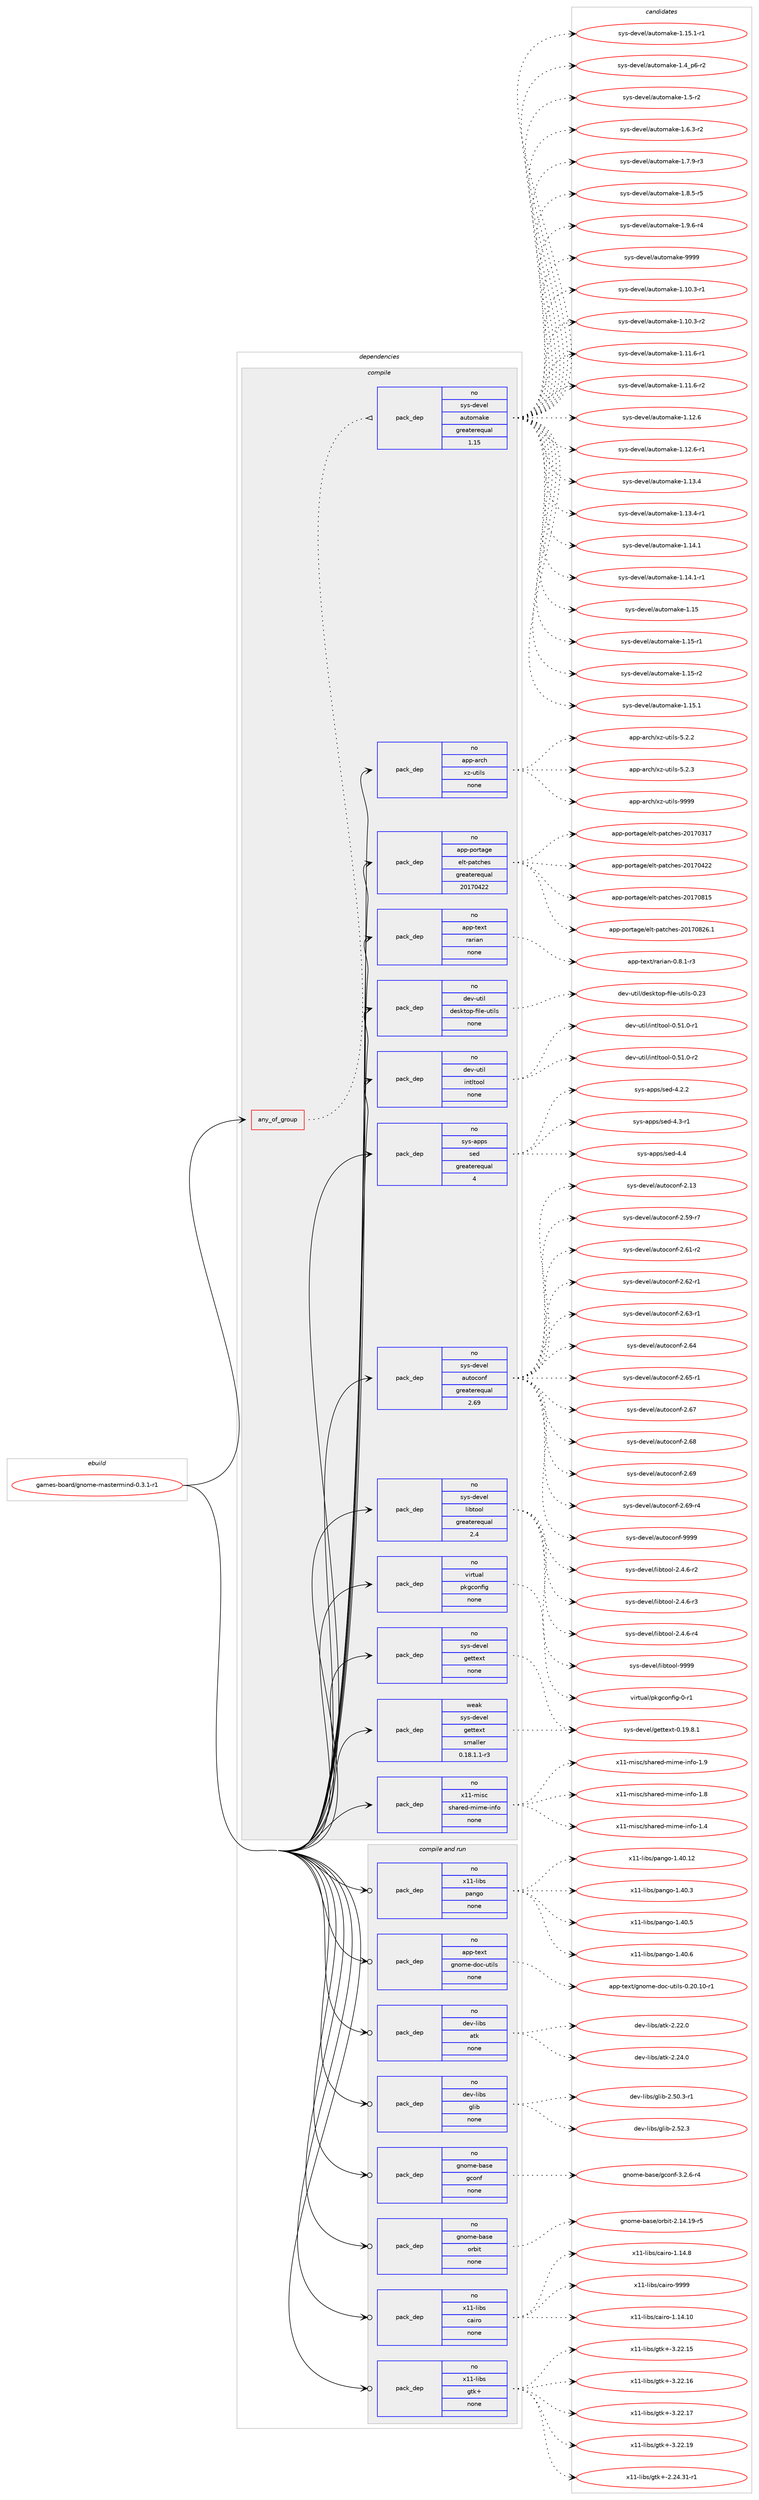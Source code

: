 digraph prolog {

# *************
# Graph options
# *************

newrank=true;
concentrate=true;
compound=true;
graph [rankdir=LR,fontname=Helvetica,fontsize=10,ranksep=1.5];#, ranksep=2.5, nodesep=0.2];
edge  [arrowhead=vee];
node  [fontname=Helvetica,fontsize=10];

# **********
# The ebuild
# **********

subgraph cluster_leftcol {
color=gray;
rank=same;
label=<<i>ebuild</i>>;
id [label="games-board/gnome-mastermind-0.3.1-r1", color=red, width=4, href="../games-board/gnome-mastermind-0.3.1-r1.svg"];
}

# ****************
# The dependencies
# ****************

subgraph cluster_midcol {
color=gray;
label=<<i>dependencies</i>>;
subgraph cluster_compile {
fillcolor="#eeeeee";
style=filled;
label=<<i>compile</i>>;
subgraph any4384 {
dependency295198 [label=<<TABLE BORDER="0" CELLBORDER="1" CELLSPACING="0" CELLPADDING="4"><TR><TD CELLPADDING="10">any_of_group</TD></TR></TABLE>>, shape=none, color=red];subgraph pack211002 {
dependency295199 [label=<<TABLE BORDER="0" CELLBORDER="1" CELLSPACING="0" CELLPADDING="4" WIDTH="220"><TR><TD ROWSPAN="6" CELLPADDING="30">pack_dep</TD></TR><TR><TD WIDTH="110">no</TD></TR><TR><TD>sys-devel</TD></TR><TR><TD>automake</TD></TR><TR><TD>greaterequal</TD></TR><TR><TD>1.15</TD></TR></TABLE>>, shape=none, color=blue];
}
dependency295198:e -> dependency295199:w [weight=20,style="dotted",arrowhead="oinv"];
}
id:e -> dependency295198:w [weight=20,style="solid",arrowhead="vee"];
subgraph pack211003 {
dependency295200 [label=<<TABLE BORDER="0" CELLBORDER="1" CELLSPACING="0" CELLPADDING="4" WIDTH="220"><TR><TD ROWSPAN="6" CELLPADDING="30">pack_dep</TD></TR><TR><TD WIDTH="110">no</TD></TR><TR><TD>app-arch</TD></TR><TR><TD>xz-utils</TD></TR><TR><TD>none</TD></TR><TR><TD></TD></TR></TABLE>>, shape=none, color=blue];
}
id:e -> dependency295200:w [weight=20,style="solid",arrowhead="vee"];
subgraph pack211004 {
dependency295201 [label=<<TABLE BORDER="0" CELLBORDER="1" CELLSPACING="0" CELLPADDING="4" WIDTH="220"><TR><TD ROWSPAN="6" CELLPADDING="30">pack_dep</TD></TR><TR><TD WIDTH="110">no</TD></TR><TR><TD>app-portage</TD></TR><TR><TD>elt-patches</TD></TR><TR><TD>greaterequal</TD></TR><TR><TD>20170422</TD></TR></TABLE>>, shape=none, color=blue];
}
id:e -> dependency295201:w [weight=20,style="solid",arrowhead="vee"];
subgraph pack211005 {
dependency295202 [label=<<TABLE BORDER="0" CELLBORDER="1" CELLSPACING="0" CELLPADDING="4" WIDTH="220"><TR><TD ROWSPAN="6" CELLPADDING="30">pack_dep</TD></TR><TR><TD WIDTH="110">no</TD></TR><TR><TD>app-text</TD></TR><TR><TD>rarian</TD></TR><TR><TD>none</TD></TR><TR><TD></TD></TR></TABLE>>, shape=none, color=blue];
}
id:e -> dependency295202:w [weight=20,style="solid",arrowhead="vee"];
subgraph pack211006 {
dependency295203 [label=<<TABLE BORDER="0" CELLBORDER="1" CELLSPACING="0" CELLPADDING="4" WIDTH="220"><TR><TD ROWSPAN="6" CELLPADDING="30">pack_dep</TD></TR><TR><TD WIDTH="110">no</TD></TR><TR><TD>dev-util</TD></TR><TR><TD>desktop-file-utils</TD></TR><TR><TD>none</TD></TR><TR><TD></TD></TR></TABLE>>, shape=none, color=blue];
}
id:e -> dependency295203:w [weight=20,style="solid",arrowhead="vee"];
subgraph pack211007 {
dependency295204 [label=<<TABLE BORDER="0" CELLBORDER="1" CELLSPACING="0" CELLPADDING="4" WIDTH="220"><TR><TD ROWSPAN="6" CELLPADDING="30">pack_dep</TD></TR><TR><TD WIDTH="110">no</TD></TR><TR><TD>dev-util</TD></TR><TR><TD>intltool</TD></TR><TR><TD>none</TD></TR><TR><TD></TD></TR></TABLE>>, shape=none, color=blue];
}
id:e -> dependency295204:w [weight=20,style="solid",arrowhead="vee"];
subgraph pack211008 {
dependency295205 [label=<<TABLE BORDER="0" CELLBORDER="1" CELLSPACING="0" CELLPADDING="4" WIDTH="220"><TR><TD ROWSPAN="6" CELLPADDING="30">pack_dep</TD></TR><TR><TD WIDTH="110">no</TD></TR><TR><TD>sys-apps</TD></TR><TR><TD>sed</TD></TR><TR><TD>greaterequal</TD></TR><TR><TD>4</TD></TR></TABLE>>, shape=none, color=blue];
}
id:e -> dependency295205:w [weight=20,style="solid",arrowhead="vee"];
subgraph pack211009 {
dependency295206 [label=<<TABLE BORDER="0" CELLBORDER="1" CELLSPACING="0" CELLPADDING="4" WIDTH="220"><TR><TD ROWSPAN="6" CELLPADDING="30">pack_dep</TD></TR><TR><TD WIDTH="110">no</TD></TR><TR><TD>sys-devel</TD></TR><TR><TD>autoconf</TD></TR><TR><TD>greaterequal</TD></TR><TR><TD>2.69</TD></TR></TABLE>>, shape=none, color=blue];
}
id:e -> dependency295206:w [weight=20,style="solid",arrowhead="vee"];
subgraph pack211010 {
dependency295207 [label=<<TABLE BORDER="0" CELLBORDER="1" CELLSPACING="0" CELLPADDING="4" WIDTH="220"><TR><TD ROWSPAN="6" CELLPADDING="30">pack_dep</TD></TR><TR><TD WIDTH="110">no</TD></TR><TR><TD>sys-devel</TD></TR><TR><TD>gettext</TD></TR><TR><TD>none</TD></TR><TR><TD></TD></TR></TABLE>>, shape=none, color=blue];
}
id:e -> dependency295207:w [weight=20,style="solid",arrowhead="vee"];
subgraph pack211011 {
dependency295208 [label=<<TABLE BORDER="0" CELLBORDER="1" CELLSPACING="0" CELLPADDING="4" WIDTH="220"><TR><TD ROWSPAN="6" CELLPADDING="30">pack_dep</TD></TR><TR><TD WIDTH="110">no</TD></TR><TR><TD>sys-devel</TD></TR><TR><TD>libtool</TD></TR><TR><TD>greaterequal</TD></TR><TR><TD>2.4</TD></TR></TABLE>>, shape=none, color=blue];
}
id:e -> dependency295208:w [weight=20,style="solid",arrowhead="vee"];
subgraph pack211012 {
dependency295209 [label=<<TABLE BORDER="0" CELLBORDER="1" CELLSPACING="0" CELLPADDING="4" WIDTH="220"><TR><TD ROWSPAN="6" CELLPADDING="30">pack_dep</TD></TR><TR><TD WIDTH="110">no</TD></TR><TR><TD>virtual</TD></TR><TR><TD>pkgconfig</TD></TR><TR><TD>none</TD></TR><TR><TD></TD></TR></TABLE>>, shape=none, color=blue];
}
id:e -> dependency295209:w [weight=20,style="solid",arrowhead="vee"];
subgraph pack211013 {
dependency295210 [label=<<TABLE BORDER="0" CELLBORDER="1" CELLSPACING="0" CELLPADDING="4" WIDTH="220"><TR><TD ROWSPAN="6" CELLPADDING="30">pack_dep</TD></TR><TR><TD WIDTH="110">no</TD></TR><TR><TD>x11-misc</TD></TR><TR><TD>shared-mime-info</TD></TR><TR><TD>none</TD></TR><TR><TD></TD></TR></TABLE>>, shape=none, color=blue];
}
id:e -> dependency295210:w [weight=20,style="solid",arrowhead="vee"];
subgraph pack211014 {
dependency295211 [label=<<TABLE BORDER="0" CELLBORDER="1" CELLSPACING="0" CELLPADDING="4" WIDTH="220"><TR><TD ROWSPAN="6" CELLPADDING="30">pack_dep</TD></TR><TR><TD WIDTH="110">weak</TD></TR><TR><TD>sys-devel</TD></TR><TR><TD>gettext</TD></TR><TR><TD>smaller</TD></TR><TR><TD>0.18.1.1-r3</TD></TR></TABLE>>, shape=none, color=blue];
}
id:e -> dependency295211:w [weight=20,style="solid",arrowhead="vee"];
}
subgraph cluster_compileandrun {
fillcolor="#eeeeee";
style=filled;
label=<<i>compile and run</i>>;
subgraph pack211015 {
dependency295212 [label=<<TABLE BORDER="0" CELLBORDER="1" CELLSPACING="0" CELLPADDING="4" WIDTH="220"><TR><TD ROWSPAN="6" CELLPADDING="30">pack_dep</TD></TR><TR><TD WIDTH="110">no</TD></TR><TR><TD>app-text</TD></TR><TR><TD>gnome-doc-utils</TD></TR><TR><TD>none</TD></TR><TR><TD></TD></TR></TABLE>>, shape=none, color=blue];
}
id:e -> dependency295212:w [weight=20,style="solid",arrowhead="odotvee"];
subgraph pack211016 {
dependency295213 [label=<<TABLE BORDER="0" CELLBORDER="1" CELLSPACING="0" CELLPADDING="4" WIDTH="220"><TR><TD ROWSPAN="6" CELLPADDING="30">pack_dep</TD></TR><TR><TD WIDTH="110">no</TD></TR><TR><TD>dev-libs</TD></TR><TR><TD>atk</TD></TR><TR><TD>none</TD></TR><TR><TD></TD></TR></TABLE>>, shape=none, color=blue];
}
id:e -> dependency295213:w [weight=20,style="solid",arrowhead="odotvee"];
subgraph pack211017 {
dependency295214 [label=<<TABLE BORDER="0" CELLBORDER="1" CELLSPACING="0" CELLPADDING="4" WIDTH="220"><TR><TD ROWSPAN="6" CELLPADDING="30">pack_dep</TD></TR><TR><TD WIDTH="110">no</TD></TR><TR><TD>dev-libs</TD></TR><TR><TD>glib</TD></TR><TR><TD>none</TD></TR><TR><TD></TD></TR></TABLE>>, shape=none, color=blue];
}
id:e -> dependency295214:w [weight=20,style="solid",arrowhead="odotvee"];
subgraph pack211018 {
dependency295215 [label=<<TABLE BORDER="0" CELLBORDER="1" CELLSPACING="0" CELLPADDING="4" WIDTH="220"><TR><TD ROWSPAN="6" CELLPADDING="30">pack_dep</TD></TR><TR><TD WIDTH="110">no</TD></TR><TR><TD>gnome-base</TD></TR><TR><TD>gconf</TD></TR><TR><TD>none</TD></TR><TR><TD></TD></TR></TABLE>>, shape=none, color=blue];
}
id:e -> dependency295215:w [weight=20,style="solid",arrowhead="odotvee"];
subgraph pack211019 {
dependency295216 [label=<<TABLE BORDER="0" CELLBORDER="1" CELLSPACING="0" CELLPADDING="4" WIDTH="220"><TR><TD ROWSPAN="6" CELLPADDING="30">pack_dep</TD></TR><TR><TD WIDTH="110">no</TD></TR><TR><TD>gnome-base</TD></TR><TR><TD>orbit</TD></TR><TR><TD>none</TD></TR><TR><TD></TD></TR></TABLE>>, shape=none, color=blue];
}
id:e -> dependency295216:w [weight=20,style="solid",arrowhead="odotvee"];
subgraph pack211020 {
dependency295217 [label=<<TABLE BORDER="0" CELLBORDER="1" CELLSPACING="0" CELLPADDING="4" WIDTH="220"><TR><TD ROWSPAN="6" CELLPADDING="30">pack_dep</TD></TR><TR><TD WIDTH="110">no</TD></TR><TR><TD>x11-libs</TD></TR><TR><TD>cairo</TD></TR><TR><TD>none</TD></TR><TR><TD></TD></TR></TABLE>>, shape=none, color=blue];
}
id:e -> dependency295217:w [weight=20,style="solid",arrowhead="odotvee"];
subgraph pack211021 {
dependency295218 [label=<<TABLE BORDER="0" CELLBORDER="1" CELLSPACING="0" CELLPADDING="4" WIDTH="220"><TR><TD ROWSPAN="6" CELLPADDING="30">pack_dep</TD></TR><TR><TD WIDTH="110">no</TD></TR><TR><TD>x11-libs</TD></TR><TR><TD>gtk+</TD></TR><TR><TD>none</TD></TR><TR><TD></TD></TR></TABLE>>, shape=none, color=blue];
}
id:e -> dependency295218:w [weight=20,style="solid",arrowhead="odotvee"];
subgraph pack211022 {
dependency295219 [label=<<TABLE BORDER="0" CELLBORDER="1" CELLSPACING="0" CELLPADDING="4" WIDTH="220"><TR><TD ROWSPAN="6" CELLPADDING="30">pack_dep</TD></TR><TR><TD WIDTH="110">no</TD></TR><TR><TD>x11-libs</TD></TR><TR><TD>pango</TD></TR><TR><TD>none</TD></TR><TR><TD></TD></TR></TABLE>>, shape=none, color=blue];
}
id:e -> dependency295219:w [weight=20,style="solid",arrowhead="odotvee"];
}
subgraph cluster_run {
fillcolor="#eeeeee";
style=filled;
label=<<i>run</i>>;
}
}

# **************
# The candidates
# **************

subgraph cluster_choices {
rank=same;
color=gray;
label=<<i>candidates</i>>;

subgraph choice211002 {
color=black;
nodesep=1;
choice11512111545100101118101108479711711611110997107101454946494846514511449 [label="sys-devel/automake-1.10.3-r1", color=red, width=4,href="../sys-devel/automake-1.10.3-r1.svg"];
choice11512111545100101118101108479711711611110997107101454946494846514511450 [label="sys-devel/automake-1.10.3-r2", color=red, width=4,href="../sys-devel/automake-1.10.3-r2.svg"];
choice11512111545100101118101108479711711611110997107101454946494946544511449 [label="sys-devel/automake-1.11.6-r1", color=red, width=4,href="../sys-devel/automake-1.11.6-r1.svg"];
choice11512111545100101118101108479711711611110997107101454946494946544511450 [label="sys-devel/automake-1.11.6-r2", color=red, width=4,href="../sys-devel/automake-1.11.6-r2.svg"];
choice1151211154510010111810110847971171161111099710710145494649504654 [label="sys-devel/automake-1.12.6", color=red, width=4,href="../sys-devel/automake-1.12.6.svg"];
choice11512111545100101118101108479711711611110997107101454946495046544511449 [label="sys-devel/automake-1.12.6-r1", color=red, width=4,href="../sys-devel/automake-1.12.6-r1.svg"];
choice1151211154510010111810110847971171161111099710710145494649514652 [label="sys-devel/automake-1.13.4", color=red, width=4,href="../sys-devel/automake-1.13.4.svg"];
choice11512111545100101118101108479711711611110997107101454946495146524511449 [label="sys-devel/automake-1.13.4-r1", color=red, width=4,href="../sys-devel/automake-1.13.4-r1.svg"];
choice1151211154510010111810110847971171161111099710710145494649524649 [label="sys-devel/automake-1.14.1", color=red, width=4,href="../sys-devel/automake-1.14.1.svg"];
choice11512111545100101118101108479711711611110997107101454946495246494511449 [label="sys-devel/automake-1.14.1-r1", color=red, width=4,href="../sys-devel/automake-1.14.1-r1.svg"];
choice115121115451001011181011084797117116111109971071014549464953 [label="sys-devel/automake-1.15", color=red, width=4,href="../sys-devel/automake-1.15.svg"];
choice1151211154510010111810110847971171161111099710710145494649534511449 [label="sys-devel/automake-1.15-r1", color=red, width=4,href="../sys-devel/automake-1.15-r1.svg"];
choice1151211154510010111810110847971171161111099710710145494649534511450 [label="sys-devel/automake-1.15-r2", color=red, width=4,href="../sys-devel/automake-1.15-r2.svg"];
choice1151211154510010111810110847971171161111099710710145494649534649 [label="sys-devel/automake-1.15.1", color=red, width=4,href="../sys-devel/automake-1.15.1.svg"];
choice11512111545100101118101108479711711611110997107101454946495346494511449 [label="sys-devel/automake-1.15.1-r1", color=red, width=4,href="../sys-devel/automake-1.15.1-r1.svg"];
choice115121115451001011181011084797117116111109971071014549465295112544511450 [label="sys-devel/automake-1.4_p6-r2", color=red, width=4,href="../sys-devel/automake-1.4_p6-r2.svg"];
choice11512111545100101118101108479711711611110997107101454946534511450 [label="sys-devel/automake-1.5-r2", color=red, width=4,href="../sys-devel/automake-1.5-r2.svg"];
choice115121115451001011181011084797117116111109971071014549465446514511450 [label="sys-devel/automake-1.6.3-r2", color=red, width=4,href="../sys-devel/automake-1.6.3-r2.svg"];
choice115121115451001011181011084797117116111109971071014549465546574511451 [label="sys-devel/automake-1.7.9-r3", color=red, width=4,href="../sys-devel/automake-1.7.9-r3.svg"];
choice115121115451001011181011084797117116111109971071014549465646534511453 [label="sys-devel/automake-1.8.5-r5", color=red, width=4,href="../sys-devel/automake-1.8.5-r5.svg"];
choice115121115451001011181011084797117116111109971071014549465746544511452 [label="sys-devel/automake-1.9.6-r4", color=red, width=4,href="../sys-devel/automake-1.9.6-r4.svg"];
choice115121115451001011181011084797117116111109971071014557575757 [label="sys-devel/automake-9999", color=red, width=4,href="../sys-devel/automake-9999.svg"];
dependency295199:e -> choice11512111545100101118101108479711711611110997107101454946494846514511449:w [style=dotted,weight="100"];
dependency295199:e -> choice11512111545100101118101108479711711611110997107101454946494846514511450:w [style=dotted,weight="100"];
dependency295199:e -> choice11512111545100101118101108479711711611110997107101454946494946544511449:w [style=dotted,weight="100"];
dependency295199:e -> choice11512111545100101118101108479711711611110997107101454946494946544511450:w [style=dotted,weight="100"];
dependency295199:e -> choice1151211154510010111810110847971171161111099710710145494649504654:w [style=dotted,weight="100"];
dependency295199:e -> choice11512111545100101118101108479711711611110997107101454946495046544511449:w [style=dotted,weight="100"];
dependency295199:e -> choice1151211154510010111810110847971171161111099710710145494649514652:w [style=dotted,weight="100"];
dependency295199:e -> choice11512111545100101118101108479711711611110997107101454946495146524511449:w [style=dotted,weight="100"];
dependency295199:e -> choice1151211154510010111810110847971171161111099710710145494649524649:w [style=dotted,weight="100"];
dependency295199:e -> choice11512111545100101118101108479711711611110997107101454946495246494511449:w [style=dotted,weight="100"];
dependency295199:e -> choice115121115451001011181011084797117116111109971071014549464953:w [style=dotted,weight="100"];
dependency295199:e -> choice1151211154510010111810110847971171161111099710710145494649534511449:w [style=dotted,weight="100"];
dependency295199:e -> choice1151211154510010111810110847971171161111099710710145494649534511450:w [style=dotted,weight="100"];
dependency295199:e -> choice1151211154510010111810110847971171161111099710710145494649534649:w [style=dotted,weight="100"];
dependency295199:e -> choice11512111545100101118101108479711711611110997107101454946495346494511449:w [style=dotted,weight="100"];
dependency295199:e -> choice115121115451001011181011084797117116111109971071014549465295112544511450:w [style=dotted,weight="100"];
dependency295199:e -> choice11512111545100101118101108479711711611110997107101454946534511450:w [style=dotted,weight="100"];
dependency295199:e -> choice115121115451001011181011084797117116111109971071014549465446514511450:w [style=dotted,weight="100"];
dependency295199:e -> choice115121115451001011181011084797117116111109971071014549465546574511451:w [style=dotted,weight="100"];
dependency295199:e -> choice115121115451001011181011084797117116111109971071014549465646534511453:w [style=dotted,weight="100"];
dependency295199:e -> choice115121115451001011181011084797117116111109971071014549465746544511452:w [style=dotted,weight="100"];
dependency295199:e -> choice115121115451001011181011084797117116111109971071014557575757:w [style=dotted,weight="100"];
}
subgraph choice211003 {
color=black;
nodesep=1;
choice971121124597114991044712012245117116105108115455346504650 [label="app-arch/xz-utils-5.2.2", color=red, width=4,href="../app-arch/xz-utils-5.2.2.svg"];
choice971121124597114991044712012245117116105108115455346504651 [label="app-arch/xz-utils-5.2.3", color=red, width=4,href="../app-arch/xz-utils-5.2.3.svg"];
choice9711211245971149910447120122451171161051081154557575757 [label="app-arch/xz-utils-9999", color=red, width=4,href="../app-arch/xz-utils-9999.svg"];
dependency295200:e -> choice971121124597114991044712012245117116105108115455346504650:w [style=dotted,weight="100"];
dependency295200:e -> choice971121124597114991044712012245117116105108115455346504651:w [style=dotted,weight="100"];
dependency295200:e -> choice9711211245971149910447120122451171161051081154557575757:w [style=dotted,weight="100"];
}
subgraph choice211004 {
color=black;
nodesep=1;
choice97112112451121111141169710310147101108116451129711699104101115455048495548514955 [label="app-portage/elt-patches-20170317", color=red, width=4,href="../app-portage/elt-patches-20170317.svg"];
choice97112112451121111141169710310147101108116451129711699104101115455048495548525050 [label="app-portage/elt-patches-20170422", color=red, width=4,href="../app-portage/elt-patches-20170422.svg"];
choice97112112451121111141169710310147101108116451129711699104101115455048495548564953 [label="app-portage/elt-patches-20170815", color=red, width=4,href="../app-portage/elt-patches-20170815.svg"];
choice971121124511211111411697103101471011081164511297116991041011154550484955485650544649 [label="app-portage/elt-patches-20170826.1", color=red, width=4,href="../app-portage/elt-patches-20170826.1.svg"];
dependency295201:e -> choice97112112451121111141169710310147101108116451129711699104101115455048495548514955:w [style=dotted,weight="100"];
dependency295201:e -> choice97112112451121111141169710310147101108116451129711699104101115455048495548525050:w [style=dotted,weight="100"];
dependency295201:e -> choice97112112451121111141169710310147101108116451129711699104101115455048495548564953:w [style=dotted,weight="100"];
dependency295201:e -> choice971121124511211111411697103101471011081164511297116991041011154550484955485650544649:w [style=dotted,weight="100"];
}
subgraph choice211005 {
color=black;
nodesep=1;
choice97112112451161011201164711497114105971104548465646494511451 [label="app-text/rarian-0.8.1-r3", color=red, width=4,href="../app-text/rarian-0.8.1-r3.svg"];
dependency295202:e -> choice97112112451161011201164711497114105971104548465646494511451:w [style=dotted,weight="100"];
}
subgraph choice211006 {
color=black;
nodesep=1;
choice100101118451171161051084710010111510711611111245102105108101451171161051081154548465051 [label="dev-util/desktop-file-utils-0.23", color=red, width=4,href="../dev-util/desktop-file-utils-0.23.svg"];
dependency295203:e -> choice100101118451171161051084710010111510711611111245102105108101451171161051081154548465051:w [style=dotted,weight="100"];
}
subgraph choice211007 {
color=black;
nodesep=1;
choice1001011184511711610510847105110116108116111111108454846534946484511449 [label="dev-util/intltool-0.51.0-r1", color=red, width=4,href="../dev-util/intltool-0.51.0-r1.svg"];
choice1001011184511711610510847105110116108116111111108454846534946484511450 [label="dev-util/intltool-0.51.0-r2", color=red, width=4,href="../dev-util/intltool-0.51.0-r2.svg"];
dependency295204:e -> choice1001011184511711610510847105110116108116111111108454846534946484511449:w [style=dotted,weight="100"];
dependency295204:e -> choice1001011184511711610510847105110116108116111111108454846534946484511450:w [style=dotted,weight="100"];
}
subgraph choice211008 {
color=black;
nodesep=1;
choice115121115459711211211547115101100455246504650 [label="sys-apps/sed-4.2.2", color=red, width=4,href="../sys-apps/sed-4.2.2.svg"];
choice115121115459711211211547115101100455246514511449 [label="sys-apps/sed-4.3-r1", color=red, width=4,href="../sys-apps/sed-4.3-r1.svg"];
choice11512111545971121121154711510110045524652 [label="sys-apps/sed-4.4", color=red, width=4,href="../sys-apps/sed-4.4.svg"];
dependency295205:e -> choice115121115459711211211547115101100455246504650:w [style=dotted,weight="100"];
dependency295205:e -> choice115121115459711211211547115101100455246514511449:w [style=dotted,weight="100"];
dependency295205:e -> choice11512111545971121121154711510110045524652:w [style=dotted,weight="100"];
}
subgraph choice211009 {
color=black;
nodesep=1;
choice115121115451001011181011084797117116111991111101024550464951 [label="sys-devel/autoconf-2.13", color=red, width=4,href="../sys-devel/autoconf-2.13.svg"];
choice1151211154510010111810110847971171161119911111010245504653574511455 [label="sys-devel/autoconf-2.59-r7", color=red, width=4,href="../sys-devel/autoconf-2.59-r7.svg"];
choice1151211154510010111810110847971171161119911111010245504654494511450 [label="sys-devel/autoconf-2.61-r2", color=red, width=4,href="../sys-devel/autoconf-2.61-r2.svg"];
choice1151211154510010111810110847971171161119911111010245504654504511449 [label="sys-devel/autoconf-2.62-r1", color=red, width=4,href="../sys-devel/autoconf-2.62-r1.svg"];
choice1151211154510010111810110847971171161119911111010245504654514511449 [label="sys-devel/autoconf-2.63-r1", color=red, width=4,href="../sys-devel/autoconf-2.63-r1.svg"];
choice115121115451001011181011084797117116111991111101024550465452 [label="sys-devel/autoconf-2.64", color=red, width=4,href="../sys-devel/autoconf-2.64.svg"];
choice1151211154510010111810110847971171161119911111010245504654534511449 [label="sys-devel/autoconf-2.65-r1", color=red, width=4,href="../sys-devel/autoconf-2.65-r1.svg"];
choice115121115451001011181011084797117116111991111101024550465455 [label="sys-devel/autoconf-2.67", color=red, width=4,href="../sys-devel/autoconf-2.67.svg"];
choice115121115451001011181011084797117116111991111101024550465456 [label="sys-devel/autoconf-2.68", color=red, width=4,href="../sys-devel/autoconf-2.68.svg"];
choice115121115451001011181011084797117116111991111101024550465457 [label="sys-devel/autoconf-2.69", color=red, width=4,href="../sys-devel/autoconf-2.69.svg"];
choice1151211154510010111810110847971171161119911111010245504654574511452 [label="sys-devel/autoconf-2.69-r4", color=red, width=4,href="../sys-devel/autoconf-2.69-r4.svg"];
choice115121115451001011181011084797117116111991111101024557575757 [label="sys-devel/autoconf-9999", color=red, width=4,href="../sys-devel/autoconf-9999.svg"];
dependency295206:e -> choice115121115451001011181011084797117116111991111101024550464951:w [style=dotted,weight="100"];
dependency295206:e -> choice1151211154510010111810110847971171161119911111010245504653574511455:w [style=dotted,weight="100"];
dependency295206:e -> choice1151211154510010111810110847971171161119911111010245504654494511450:w [style=dotted,weight="100"];
dependency295206:e -> choice1151211154510010111810110847971171161119911111010245504654504511449:w [style=dotted,weight="100"];
dependency295206:e -> choice1151211154510010111810110847971171161119911111010245504654514511449:w [style=dotted,weight="100"];
dependency295206:e -> choice115121115451001011181011084797117116111991111101024550465452:w [style=dotted,weight="100"];
dependency295206:e -> choice1151211154510010111810110847971171161119911111010245504654534511449:w [style=dotted,weight="100"];
dependency295206:e -> choice115121115451001011181011084797117116111991111101024550465455:w [style=dotted,weight="100"];
dependency295206:e -> choice115121115451001011181011084797117116111991111101024550465456:w [style=dotted,weight="100"];
dependency295206:e -> choice115121115451001011181011084797117116111991111101024550465457:w [style=dotted,weight="100"];
dependency295206:e -> choice1151211154510010111810110847971171161119911111010245504654574511452:w [style=dotted,weight="100"];
dependency295206:e -> choice115121115451001011181011084797117116111991111101024557575757:w [style=dotted,weight="100"];
}
subgraph choice211010 {
color=black;
nodesep=1;
choice1151211154510010111810110847103101116116101120116454846495746564649 [label="sys-devel/gettext-0.19.8.1", color=red, width=4,href="../sys-devel/gettext-0.19.8.1.svg"];
dependency295207:e -> choice1151211154510010111810110847103101116116101120116454846495746564649:w [style=dotted,weight="100"];
}
subgraph choice211011 {
color=black;
nodesep=1;
choice1151211154510010111810110847108105981161111111084550465246544511450 [label="sys-devel/libtool-2.4.6-r2", color=red, width=4,href="../sys-devel/libtool-2.4.6-r2.svg"];
choice1151211154510010111810110847108105981161111111084550465246544511451 [label="sys-devel/libtool-2.4.6-r3", color=red, width=4,href="../sys-devel/libtool-2.4.6-r3.svg"];
choice1151211154510010111810110847108105981161111111084550465246544511452 [label="sys-devel/libtool-2.4.6-r4", color=red, width=4,href="../sys-devel/libtool-2.4.6-r4.svg"];
choice1151211154510010111810110847108105981161111111084557575757 [label="sys-devel/libtool-9999", color=red, width=4,href="../sys-devel/libtool-9999.svg"];
dependency295208:e -> choice1151211154510010111810110847108105981161111111084550465246544511450:w [style=dotted,weight="100"];
dependency295208:e -> choice1151211154510010111810110847108105981161111111084550465246544511451:w [style=dotted,weight="100"];
dependency295208:e -> choice1151211154510010111810110847108105981161111111084550465246544511452:w [style=dotted,weight="100"];
dependency295208:e -> choice1151211154510010111810110847108105981161111111084557575757:w [style=dotted,weight="100"];
}
subgraph choice211012 {
color=black;
nodesep=1;
choice11810511411611797108471121071039911111010210510345484511449 [label="virtual/pkgconfig-0-r1", color=red, width=4,href="../virtual/pkgconfig-0-r1.svg"];
dependency295209:e -> choice11810511411611797108471121071039911111010210510345484511449:w [style=dotted,weight="100"];
}
subgraph choice211013 {
color=black;
nodesep=1;
choice120494945109105115994711510497114101100451091051091014510511010211145494652 [label="x11-misc/shared-mime-info-1.4", color=red, width=4,href="../x11-misc/shared-mime-info-1.4.svg"];
choice120494945109105115994711510497114101100451091051091014510511010211145494656 [label="x11-misc/shared-mime-info-1.8", color=red, width=4,href="../x11-misc/shared-mime-info-1.8.svg"];
choice120494945109105115994711510497114101100451091051091014510511010211145494657 [label="x11-misc/shared-mime-info-1.9", color=red, width=4,href="../x11-misc/shared-mime-info-1.9.svg"];
dependency295210:e -> choice120494945109105115994711510497114101100451091051091014510511010211145494652:w [style=dotted,weight="100"];
dependency295210:e -> choice120494945109105115994711510497114101100451091051091014510511010211145494656:w [style=dotted,weight="100"];
dependency295210:e -> choice120494945109105115994711510497114101100451091051091014510511010211145494657:w [style=dotted,weight="100"];
}
subgraph choice211014 {
color=black;
nodesep=1;
choice1151211154510010111810110847103101116116101120116454846495746564649 [label="sys-devel/gettext-0.19.8.1", color=red, width=4,href="../sys-devel/gettext-0.19.8.1.svg"];
dependency295211:e -> choice1151211154510010111810110847103101116116101120116454846495746564649:w [style=dotted,weight="100"];
}
subgraph choice211015 {
color=black;
nodesep=1;
choice97112112451161011201164710311011110910145100111994511711610510811545484650484649484511449 [label="app-text/gnome-doc-utils-0.20.10-r1", color=red, width=4,href="../app-text/gnome-doc-utils-0.20.10-r1.svg"];
dependency295212:e -> choice97112112451161011201164710311011110910145100111994511711610510811545484650484649484511449:w [style=dotted,weight="100"];
}
subgraph choice211016 {
color=black;
nodesep=1;
choice1001011184510810598115479711610745504650504648 [label="dev-libs/atk-2.22.0", color=red, width=4,href="../dev-libs/atk-2.22.0.svg"];
choice1001011184510810598115479711610745504650524648 [label="dev-libs/atk-2.24.0", color=red, width=4,href="../dev-libs/atk-2.24.0.svg"];
dependency295213:e -> choice1001011184510810598115479711610745504650504648:w [style=dotted,weight="100"];
dependency295213:e -> choice1001011184510810598115479711610745504650524648:w [style=dotted,weight="100"];
}
subgraph choice211017 {
color=black;
nodesep=1;
choice10010111845108105981154710310810598455046534846514511449 [label="dev-libs/glib-2.50.3-r1", color=red, width=4,href="../dev-libs/glib-2.50.3-r1.svg"];
choice1001011184510810598115471031081059845504653504651 [label="dev-libs/glib-2.52.3", color=red, width=4,href="../dev-libs/glib-2.52.3.svg"];
dependency295214:e -> choice10010111845108105981154710310810598455046534846514511449:w [style=dotted,weight="100"];
dependency295214:e -> choice1001011184510810598115471031081059845504653504651:w [style=dotted,weight="100"];
}
subgraph choice211018 {
color=black;
nodesep=1;
choice10311011110910145989711510147103991111101024551465046544511452 [label="gnome-base/gconf-3.2.6-r4", color=red, width=4,href="../gnome-base/gconf-3.2.6-r4.svg"];
dependency295215:e -> choice10311011110910145989711510147103991111101024551465046544511452:w [style=dotted,weight="100"];
}
subgraph choice211019 {
color=black;
nodesep=1;
choice103110111109101459897115101471111149810511645504649524649574511453 [label="gnome-base/orbit-2.14.19-r5", color=red, width=4,href="../gnome-base/orbit-2.14.19-r5.svg"];
dependency295216:e -> choice103110111109101459897115101471111149810511645504649524649574511453:w [style=dotted,weight="100"];
}
subgraph choice211020 {
color=black;
nodesep=1;
choice120494945108105981154799971051141114549464952464948 [label="x11-libs/cairo-1.14.10", color=red, width=4,href="../x11-libs/cairo-1.14.10.svg"];
choice1204949451081059811547999710511411145494649524656 [label="x11-libs/cairo-1.14.8", color=red, width=4,href="../x11-libs/cairo-1.14.8.svg"];
choice120494945108105981154799971051141114557575757 [label="x11-libs/cairo-9999", color=red, width=4,href="../x11-libs/cairo-9999.svg"];
dependency295217:e -> choice120494945108105981154799971051141114549464952464948:w [style=dotted,weight="100"];
dependency295217:e -> choice1204949451081059811547999710511411145494649524656:w [style=dotted,weight="100"];
dependency295217:e -> choice120494945108105981154799971051141114557575757:w [style=dotted,weight="100"];
}
subgraph choice211021 {
color=black;
nodesep=1;
choice12049494510810598115471031161074345504650524651494511449 [label="x11-libs/gtk+-2.24.31-r1", color=red, width=4,href="../x11-libs/gtk+-2.24.31-r1.svg"];
choice1204949451081059811547103116107434551465050464953 [label="x11-libs/gtk+-3.22.15", color=red, width=4,href="../x11-libs/gtk+-3.22.15.svg"];
choice1204949451081059811547103116107434551465050464954 [label="x11-libs/gtk+-3.22.16", color=red, width=4,href="../x11-libs/gtk+-3.22.16.svg"];
choice1204949451081059811547103116107434551465050464955 [label="x11-libs/gtk+-3.22.17", color=red, width=4,href="../x11-libs/gtk+-3.22.17.svg"];
choice1204949451081059811547103116107434551465050464957 [label="x11-libs/gtk+-3.22.19", color=red, width=4,href="../x11-libs/gtk+-3.22.19.svg"];
dependency295218:e -> choice12049494510810598115471031161074345504650524651494511449:w [style=dotted,weight="100"];
dependency295218:e -> choice1204949451081059811547103116107434551465050464953:w [style=dotted,weight="100"];
dependency295218:e -> choice1204949451081059811547103116107434551465050464954:w [style=dotted,weight="100"];
dependency295218:e -> choice1204949451081059811547103116107434551465050464955:w [style=dotted,weight="100"];
dependency295218:e -> choice1204949451081059811547103116107434551465050464957:w [style=dotted,weight="100"];
}
subgraph choice211022 {
color=black;
nodesep=1;
choice1204949451081059811547112971101031114549465248464950 [label="x11-libs/pango-1.40.12", color=red, width=4,href="../x11-libs/pango-1.40.12.svg"];
choice12049494510810598115471129711010311145494652484651 [label="x11-libs/pango-1.40.3", color=red, width=4,href="../x11-libs/pango-1.40.3.svg"];
choice12049494510810598115471129711010311145494652484653 [label="x11-libs/pango-1.40.5", color=red, width=4,href="../x11-libs/pango-1.40.5.svg"];
choice12049494510810598115471129711010311145494652484654 [label="x11-libs/pango-1.40.6", color=red, width=4,href="../x11-libs/pango-1.40.6.svg"];
dependency295219:e -> choice1204949451081059811547112971101031114549465248464950:w [style=dotted,weight="100"];
dependency295219:e -> choice12049494510810598115471129711010311145494652484651:w [style=dotted,weight="100"];
dependency295219:e -> choice12049494510810598115471129711010311145494652484653:w [style=dotted,weight="100"];
dependency295219:e -> choice12049494510810598115471129711010311145494652484654:w [style=dotted,weight="100"];
}
}

}
